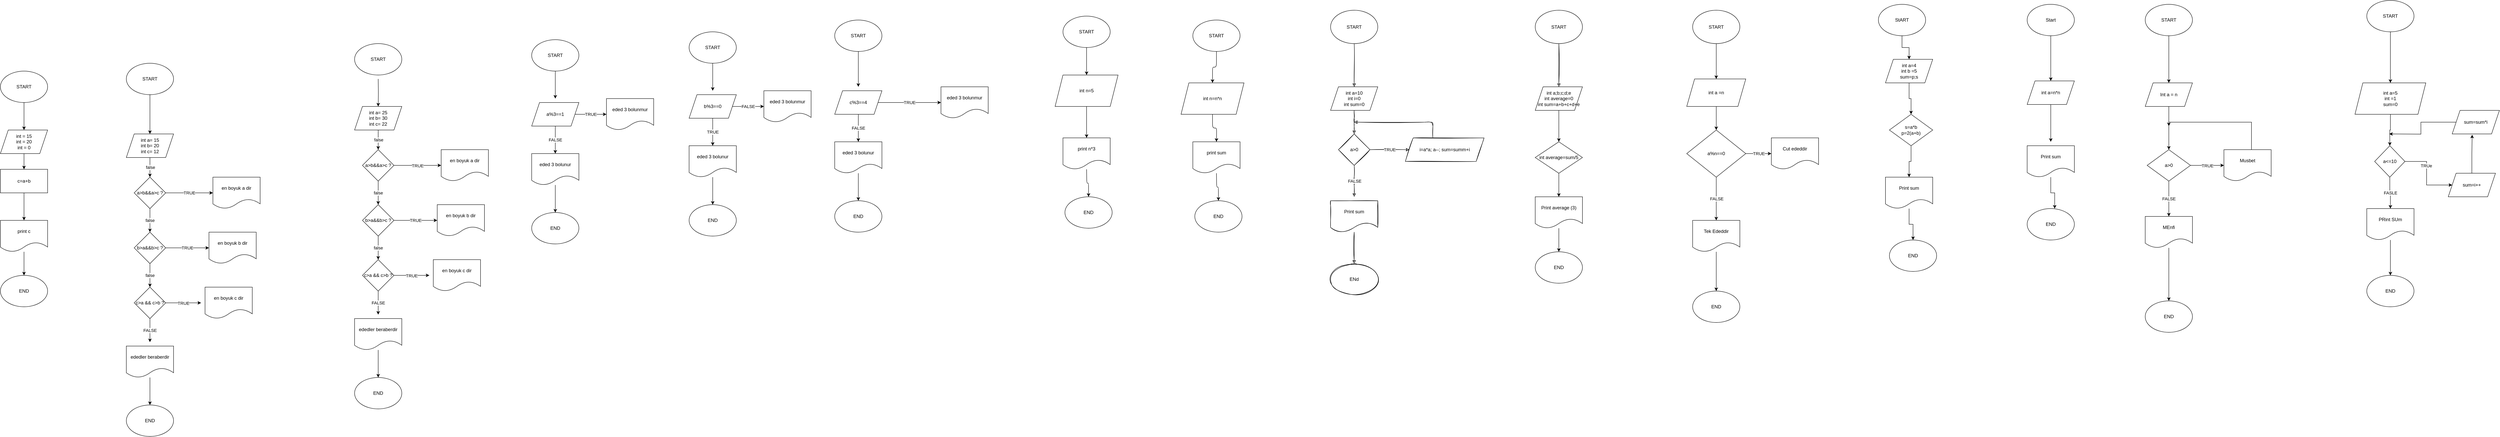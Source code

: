 <mxfile version="14.2.9" type="device"><diagram id="wxdaO1c8XSJTYP0fdU7m" name="Page-1"><mxGraphModel dx="1038" dy="1749" grid="1" gridSize="10" guides="1" tooltips="1" connect="1" arrows="1" fold="1" page="1" pageScale="1" pageWidth="827" pageHeight="1169" math="0" shadow="0"><root><mxCell id="0"/><mxCell id="1" parent="0"/><mxCell id="_YwHqGSf6S68WhF-rzZf-3" style="edgeStyle=orthogonalEdgeStyle;orthogonalLoop=1;jettySize=auto;html=1;exitX=0.5;exitY=1;exitDx=0;exitDy=0;" parent="1" source="_YwHqGSf6S68WhF-rzZf-1" target="_YwHqGSf6S68WhF-rzZf-2" edge="1"><mxGeometry relative="1" as="geometry"/></mxCell><mxCell id="_YwHqGSf6S68WhF-rzZf-1" value="START" style="ellipse;whiteSpace=wrap;html=1;" parent="1" vertex="1"><mxGeometry x="70" width="120" height="80" as="geometry"/></mxCell><mxCell id="_YwHqGSf6S68WhF-rzZf-5" style="edgeStyle=orthogonalEdgeStyle;orthogonalLoop=1;jettySize=auto;html=1;exitX=0.5;exitY=1;exitDx=0;exitDy=0;entryX=0.5;entryY=0;entryDx=0;entryDy=0;" parent="1" source="_YwHqGSf6S68WhF-rzZf-2" target="_YwHqGSf6S68WhF-rzZf-4" edge="1"><mxGeometry relative="1" as="geometry"/></mxCell><mxCell id="_YwHqGSf6S68WhF-rzZf-2" value="int = 15&lt;br&gt;int = 20&lt;br&gt;int = 0&lt;br&gt;" style="shape=parallelogram;perimeter=parallelogramPerimeter;whiteSpace=wrap;html=1;fixedSize=1;" parent="1" vertex="1"><mxGeometry x="70" y="150" width="120" height="60" as="geometry"/></mxCell><mxCell id="_YwHqGSf6S68WhF-rzZf-7" style="edgeStyle=orthogonalEdgeStyle;orthogonalLoop=1;jettySize=auto;html=1;exitX=0.5;exitY=1;exitDx=0;exitDy=0;" parent="1" source="_YwHqGSf6S68WhF-rzZf-4" target="_YwHqGSf6S68WhF-rzZf-6" edge="1"><mxGeometry relative="1" as="geometry"/></mxCell><mxCell id="_YwHqGSf6S68WhF-rzZf-4" value="c=a+b" style="whiteSpace=wrap;html=1;" parent="1" vertex="1"><mxGeometry x="70" y="250" width="120" height="60" as="geometry"/></mxCell><mxCell id="_YwHqGSf6S68WhF-rzZf-11" style="edgeStyle=orthogonalEdgeStyle;orthogonalLoop=1;jettySize=auto;html=1;entryX=0.5;entryY=0;entryDx=0;entryDy=0;" parent="1" source="_YwHqGSf6S68WhF-rzZf-6" target="_YwHqGSf6S68WhF-rzZf-8" edge="1"><mxGeometry relative="1" as="geometry"/></mxCell><mxCell id="_YwHqGSf6S68WhF-rzZf-6" value="print c" style="shape=document;whiteSpace=wrap;html=1;boundedLbl=1;" parent="1" vertex="1"><mxGeometry x="70" y="380" width="120" height="80" as="geometry"/></mxCell><mxCell id="_YwHqGSf6S68WhF-rzZf-8" value="END" style="ellipse;whiteSpace=wrap;html=1;" parent="1" vertex="1"><mxGeometry x="70" y="520" width="120" height="80" as="geometry"/></mxCell><mxCell id="_YwHqGSf6S68WhF-rzZf-14" style="edgeStyle=orthogonalEdgeStyle;orthogonalLoop=1;jettySize=auto;html=1;entryX=0.5;entryY=0;entryDx=0;entryDy=0;" parent="1" source="_YwHqGSf6S68WhF-rzZf-12" target="_YwHqGSf6S68WhF-rzZf-13" edge="1"><mxGeometry relative="1" as="geometry"/></mxCell><mxCell id="_YwHqGSf6S68WhF-rzZf-12" value="START" style="ellipse;whiteSpace=wrap;html=1;" parent="1" vertex="1"><mxGeometry x="390" y="-20" width="120" height="80" as="geometry"/></mxCell><mxCell id="_YwHqGSf6S68WhF-rzZf-16" value="false" style="edgeStyle=orthogonalEdgeStyle;orthogonalLoop=1;jettySize=auto;html=1;entryX=0.5;entryY=0;entryDx=0;entryDy=0;" parent="1" source="_YwHqGSf6S68WhF-rzZf-13" edge="1"><mxGeometry relative="1" as="geometry"><mxPoint x="450" y="270" as="targetPoint"/></mxGeometry></mxCell><mxCell id="_YwHqGSf6S68WhF-rzZf-13" value="&lt;p style=&quot;line-height: 120%&quot;&gt;int a= 15&lt;br&gt;int b= 20&lt;br&gt;int c= 12&lt;br&gt;&lt;/p&gt;" style="shape=parallelogram;perimeter=parallelogramPerimeter;whiteSpace=wrap;html=1;fixedSize=1;" parent="1" vertex="1"><mxGeometry x="390" y="160" width="120" height="60" as="geometry"/></mxCell><mxCell id="_YwHqGSf6S68WhF-rzZf-20" value="TRUE" style="edgeStyle=orthogonalEdgeStyle;orthogonalLoop=1;jettySize=auto;html=1;exitX=1;exitY=0.5;exitDx=0;exitDy=0;" parent="1" source="_YwHqGSf6S68WhF-rzZf-17" target="_YwHqGSf6S68WhF-rzZf-18" edge="1"><mxGeometry relative="1" as="geometry"/></mxCell><mxCell id="_YwHqGSf6S68WhF-rzZf-22" value="false" style="edgeStyle=orthogonalEdgeStyle;orthogonalLoop=1;jettySize=auto;html=1;exitX=0.5;exitY=1;exitDx=0;exitDy=0;entryX=0.5;entryY=0;entryDx=0;entryDy=0;" parent="1" source="_YwHqGSf6S68WhF-rzZf-17" target="_YwHqGSf6S68WhF-rzZf-21" edge="1"><mxGeometry relative="1" as="geometry"/></mxCell><mxCell id="_YwHqGSf6S68WhF-rzZf-17" value="a&amp;gt;b&amp;amp;&amp;amp;a&amp;gt;c ?" style="rhombus;whiteSpace=wrap;html=1;" parent="1" vertex="1"><mxGeometry x="410" y="270" width="80" height="80" as="geometry"/></mxCell><mxCell id="_YwHqGSf6S68WhF-rzZf-18" value="en boyuk a dir" style="shape=document;whiteSpace=wrap;html=1;boundedLbl=1;" parent="1" vertex="1"><mxGeometry x="610" y="270" width="120" height="80" as="geometry"/></mxCell><mxCell id="_YwHqGSf6S68WhF-rzZf-24" value="TRUE" style="edgeStyle=orthogonalEdgeStyle;orthogonalLoop=1;jettySize=auto;html=1;exitX=1;exitY=0.5;exitDx=0;exitDy=0;" parent="1" source="_YwHqGSf6S68WhF-rzZf-21" target="_YwHqGSf6S68WhF-rzZf-23" edge="1"><mxGeometry relative="1" as="geometry"/></mxCell><mxCell id="_YwHqGSf6S68WhF-rzZf-26" value="false" style="edgeStyle=orthogonalEdgeStyle;orthogonalLoop=1;jettySize=auto;html=1;" parent="1" source="_YwHqGSf6S68WhF-rzZf-21" target="_YwHqGSf6S68WhF-rzZf-25" edge="1"><mxGeometry relative="1" as="geometry"/></mxCell><mxCell id="_YwHqGSf6S68WhF-rzZf-21" value="b&amp;gt;a&amp;amp;&amp;amp;b&amp;gt;c ?" style="rhombus;whiteSpace=wrap;html=1;" parent="1" vertex="1"><mxGeometry x="410" y="410" width="80" height="80" as="geometry"/></mxCell><mxCell id="_YwHqGSf6S68WhF-rzZf-23" value="en boyuk b dir" style="shape=document;whiteSpace=wrap;html=1;boundedLbl=1;" parent="1" vertex="1"><mxGeometry x="600" y="410" width="120" height="80" as="geometry"/></mxCell><mxCell id="_YwHqGSf6S68WhF-rzZf-29" value="TRUE" style="edgeStyle=orthogonalEdgeStyle;orthogonalLoop=1;jettySize=auto;html=1;" parent="1" source="_YwHqGSf6S68WhF-rzZf-25" edge="1"><mxGeometry relative="1" as="geometry"><mxPoint x="580" y="590" as="targetPoint"/></mxGeometry></mxCell><mxCell id="_YwHqGSf6S68WhF-rzZf-30" value="FALSE" style="edgeStyle=orthogonalEdgeStyle;orthogonalLoop=1;jettySize=auto;html=1;entryX=0.5;entryY=-0.125;entryDx=0;entryDy=0;entryPerimeter=0;" parent="1" source="_YwHqGSf6S68WhF-rzZf-25" target="_YwHqGSf6S68WhF-rzZf-27" edge="1"><mxGeometry relative="1" as="geometry"/></mxCell><mxCell id="_YwHqGSf6S68WhF-rzZf-25" value="c&amp;gt;a &amp;amp;&amp;amp; c&amp;gt;b ?" style="rhombus;whiteSpace=wrap;html=1;" parent="1" vertex="1"><mxGeometry x="410" y="550" width="80" height="80" as="geometry"/></mxCell><mxCell id="_YwHqGSf6S68WhF-rzZf-32" style="edgeStyle=orthogonalEdgeStyle;orthogonalLoop=1;jettySize=auto;html=1;" parent="1" source="_YwHqGSf6S68WhF-rzZf-27" target="_YwHqGSf6S68WhF-rzZf-31" edge="1"><mxGeometry relative="1" as="geometry"/></mxCell><mxCell id="_YwHqGSf6S68WhF-rzZf-27" value="ededler beraberdir" style="shape=document;whiteSpace=wrap;html=1;boundedLbl=1;" parent="1" vertex="1"><mxGeometry x="390" y="700" width="120" height="80" as="geometry"/></mxCell><mxCell id="_YwHqGSf6S68WhF-rzZf-28" value="en boyuk c dir" style="shape=document;whiteSpace=wrap;html=1;boundedLbl=1;" parent="1" vertex="1"><mxGeometry x="590" y="550" width="120" height="80" as="geometry"/></mxCell><mxCell id="_YwHqGSf6S68WhF-rzZf-31" value="END" style="ellipse;whiteSpace=wrap;html=1;" parent="1" vertex="1"><mxGeometry x="390" y="850" width="120" height="80" as="geometry"/></mxCell><mxCell id="_YwHqGSf6S68WhF-rzZf-38" style="edgeStyle=orthogonalEdgeStyle;orthogonalLoop=1;jettySize=auto;html=1;entryX=0.5;entryY=0;entryDx=0;entryDy=0;" parent="1" target="_YwHqGSf6S68WhF-rzZf-40" edge="1"><mxGeometry relative="1" as="geometry"><mxPoint x="1030" y="20" as="sourcePoint"/></mxGeometry></mxCell><mxCell id="_YwHqGSf6S68WhF-rzZf-39" value="false" style="edgeStyle=orthogonalEdgeStyle;orthogonalLoop=1;jettySize=auto;html=1;entryX=0.5;entryY=0;entryDx=0;entryDy=0;" parent="1" source="_YwHqGSf6S68WhF-rzZf-40" edge="1"><mxGeometry relative="1" as="geometry"><mxPoint x="1030" y="200" as="targetPoint"/></mxGeometry></mxCell><mxCell id="_YwHqGSf6S68WhF-rzZf-40" value="&lt;p style=&quot;line-height: 120%&quot;&gt;int a= 25&lt;br&gt;int b= 30&lt;br&gt;int c= 22&lt;br&gt;&lt;/p&gt;" style="shape=parallelogram;perimeter=parallelogramPerimeter;whiteSpace=wrap;html=1;fixedSize=1;" parent="1" vertex="1"><mxGeometry x="970" y="90" width="120" height="60" as="geometry"/></mxCell><mxCell id="_YwHqGSf6S68WhF-rzZf-41" value="TRUE" style="edgeStyle=orthogonalEdgeStyle;orthogonalLoop=1;jettySize=auto;html=1;exitX=1;exitY=0.5;exitDx=0;exitDy=0;" parent="1" source="_YwHqGSf6S68WhF-rzZf-43" edge="1"><mxGeometry relative="1" as="geometry"><mxPoint x="1190" y="240" as="targetPoint"/></mxGeometry></mxCell><mxCell id="_YwHqGSf6S68WhF-rzZf-42" value="false" style="edgeStyle=orthogonalEdgeStyle;orthogonalLoop=1;jettySize=auto;html=1;exitX=0.5;exitY=1;exitDx=0;exitDy=0;entryX=0.5;entryY=0;entryDx=0;entryDy=0;" parent="1" source="_YwHqGSf6S68WhF-rzZf-43" target="_YwHqGSf6S68WhF-rzZf-46" edge="1"><mxGeometry relative="1" as="geometry"/></mxCell><mxCell id="_YwHqGSf6S68WhF-rzZf-43" value="a&amp;gt;b&amp;amp;&amp;amp;a&amp;gt;c ?" style="rhombus;whiteSpace=wrap;html=1;" parent="1" vertex="1"><mxGeometry x="990" y="200" width="80" height="80" as="geometry"/></mxCell><mxCell id="_YwHqGSf6S68WhF-rzZf-44" value="TRUE" style="edgeStyle=orthogonalEdgeStyle;orthogonalLoop=1;jettySize=auto;html=1;exitX=1;exitY=0.5;exitDx=0;exitDy=0;" parent="1" source="_YwHqGSf6S68WhF-rzZf-46" target="_YwHqGSf6S68WhF-rzZf-47" edge="1"><mxGeometry relative="1" as="geometry"/></mxCell><mxCell id="_YwHqGSf6S68WhF-rzZf-45" value="false" style="edgeStyle=orthogonalEdgeStyle;orthogonalLoop=1;jettySize=auto;html=1;" parent="1" source="_YwHqGSf6S68WhF-rzZf-46" target="_YwHqGSf6S68WhF-rzZf-50" edge="1"><mxGeometry relative="1" as="geometry"/></mxCell><mxCell id="_YwHqGSf6S68WhF-rzZf-46" value="b&amp;gt;a&amp;amp;&amp;amp;b&amp;gt;c ?" style="rhombus;whiteSpace=wrap;html=1;" parent="1" vertex="1"><mxGeometry x="990" y="340" width="80" height="80" as="geometry"/></mxCell><mxCell id="_YwHqGSf6S68WhF-rzZf-47" value="en boyuk b dir" style="shape=document;whiteSpace=wrap;html=1;boundedLbl=1;" parent="1" vertex="1"><mxGeometry x="1180" y="340" width="120" height="80" as="geometry"/></mxCell><mxCell id="_YwHqGSf6S68WhF-rzZf-48" value="TRUE" style="edgeStyle=orthogonalEdgeStyle;orthogonalLoop=1;jettySize=auto;html=1;" parent="1" source="_YwHqGSf6S68WhF-rzZf-50" edge="1"><mxGeometry relative="1" as="geometry"><mxPoint x="1160" y="520" as="targetPoint"/></mxGeometry></mxCell><mxCell id="_YwHqGSf6S68WhF-rzZf-49" value="FALSE" style="edgeStyle=orthogonalEdgeStyle;orthogonalLoop=1;jettySize=auto;html=1;entryX=0.5;entryY=-0.125;entryDx=0;entryDy=0;entryPerimeter=0;" parent="1" source="_YwHqGSf6S68WhF-rzZf-50" target="_YwHqGSf6S68WhF-rzZf-52" edge="1"><mxGeometry relative="1" as="geometry"/></mxCell><mxCell id="_YwHqGSf6S68WhF-rzZf-50" value="c&amp;gt;a &amp;amp;&amp;amp; c&amp;gt;b ?" style="rhombus;whiteSpace=wrap;html=1;" parent="1" vertex="1"><mxGeometry x="990" y="480" width="80" height="80" as="geometry"/></mxCell><mxCell id="_YwHqGSf6S68WhF-rzZf-51" style="edgeStyle=orthogonalEdgeStyle;orthogonalLoop=1;jettySize=auto;html=1;" parent="1" source="_YwHqGSf6S68WhF-rzZf-52" target="_YwHqGSf6S68WhF-rzZf-54" edge="1"><mxGeometry relative="1" as="geometry"/></mxCell><mxCell id="_YwHqGSf6S68WhF-rzZf-52" value="ededler beraberdir" style="shape=document;whiteSpace=wrap;html=1;boundedLbl=1;" parent="1" vertex="1"><mxGeometry x="970" y="630" width="120" height="80" as="geometry"/></mxCell><mxCell id="_YwHqGSf6S68WhF-rzZf-53" value="en boyuk c dir" style="shape=document;whiteSpace=wrap;html=1;boundedLbl=1;" parent="1" vertex="1"><mxGeometry x="1170" y="480" width="120" height="80" as="geometry"/></mxCell><mxCell id="_YwHqGSf6S68WhF-rzZf-54" value="END" style="ellipse;whiteSpace=wrap;html=1;" parent="1" vertex="1"><mxGeometry x="970" y="780" width="120" height="80" as="geometry"/></mxCell><mxCell id="_YwHqGSf6S68WhF-rzZf-55" value="START" style="ellipse;whiteSpace=wrap;html=1;" parent="1" vertex="1"><mxGeometry x="970" y="-70" width="120" height="80" as="geometry"/></mxCell><mxCell id="_YwHqGSf6S68WhF-rzZf-66" style="edgeStyle=orthogonalEdgeStyle;orthogonalLoop=1;jettySize=auto;html=1;entryX=0.5;entryY=0;entryDx=0;entryDy=0;" parent="1" source="_YwHqGSf6S68WhF-rzZf-56" target="_YwHqGSf6S68WhF-rzZf-65" edge="1"><mxGeometry relative="1" as="geometry"/></mxCell><mxCell id="_YwHqGSf6S68WhF-rzZf-56" value="eded 3 bolunur" style="shape=document;whiteSpace=wrap;html=1;boundedLbl=1;" parent="1" vertex="1"><mxGeometry x="1420" y="210" width="120" height="80" as="geometry"/></mxCell><mxCell id="_YwHqGSf6S68WhF-rzZf-60" style="edgeStyle=orthogonalEdgeStyle;orthogonalLoop=1;jettySize=auto;html=1;" parent="1" source="_YwHqGSf6S68WhF-rzZf-57" edge="1"><mxGeometry relative="1" as="geometry"><mxPoint x="1480" y="70" as="targetPoint"/></mxGeometry></mxCell><mxCell id="_YwHqGSf6S68WhF-rzZf-57" value="START" style="ellipse;whiteSpace=wrap;html=1;" parent="1" vertex="1"><mxGeometry x="1420" y="-80" width="120" height="80" as="geometry"/></mxCell><mxCell id="_YwHqGSf6S68WhF-rzZf-61" value="FALSE" style="edgeStyle=orthogonalEdgeStyle;orthogonalLoop=1;jettySize=auto;html=1;" parent="1" source="_YwHqGSf6S68WhF-rzZf-59" target="_YwHqGSf6S68WhF-rzZf-56" edge="1"><mxGeometry relative="1" as="geometry"/></mxCell><mxCell id="_YwHqGSf6S68WhF-rzZf-64" value="TRUE" style="edgeStyle=orthogonalEdgeStyle;orthogonalLoop=1;jettySize=auto;html=1;exitX=1;exitY=0.5;exitDx=0;exitDy=0;entryX=0;entryY=0.5;entryDx=0;entryDy=0;" parent="1" source="_YwHqGSf6S68WhF-rzZf-59" target="_YwHqGSf6S68WhF-rzZf-63" edge="1"><mxGeometry relative="1" as="geometry"/></mxCell><mxCell id="_YwHqGSf6S68WhF-rzZf-59" value="&lt;p style=&quot;line-height: 120%&quot;&gt;a%3==1&lt;/p&gt;" style="shape=parallelogram;perimeter=parallelogramPerimeter;whiteSpace=wrap;html=1;fixedSize=1;" parent="1" vertex="1"><mxGeometry x="1420" y="80" width="120" height="60" as="geometry"/></mxCell><mxCell id="_YwHqGSf6S68WhF-rzZf-63" value="eded 3 bolunmur" style="shape=document;whiteSpace=wrap;html=1;boundedLbl=1;" parent="1" vertex="1"><mxGeometry x="1610" y="70" width="120" height="80" as="geometry"/></mxCell><mxCell id="_YwHqGSf6S68WhF-rzZf-65" value="END" style="ellipse;whiteSpace=wrap;html=1;" parent="1" vertex="1"><mxGeometry x="1420" y="360" width="120" height="80" as="geometry"/></mxCell><mxCell id="_YwHqGSf6S68WhF-rzZf-67" value="&lt;br&gt;" style="edgeStyle=orthogonalEdgeStyle;orthogonalLoop=1;jettySize=auto;html=1;entryX=0.5;entryY=0;entryDx=0;entryDy=0;" parent="1" source="_YwHqGSf6S68WhF-rzZf-68" target="_YwHqGSf6S68WhF-rzZf-75" edge="1"><mxGeometry relative="1" as="geometry"/></mxCell><mxCell id="_YwHqGSf6S68WhF-rzZf-68" value="eded 3 bolunur" style="shape=document;whiteSpace=wrap;html=1;boundedLbl=1;" parent="1" vertex="1"><mxGeometry x="1820" y="190" width="120" height="80" as="geometry"/></mxCell><mxCell id="_YwHqGSf6S68WhF-rzZf-69" style="edgeStyle=orthogonalEdgeStyle;orthogonalLoop=1;jettySize=auto;html=1;" parent="1" source="_YwHqGSf6S68WhF-rzZf-70" edge="1"><mxGeometry relative="1" as="geometry"><mxPoint x="1880" y="50" as="targetPoint"/></mxGeometry></mxCell><mxCell id="_YwHqGSf6S68WhF-rzZf-70" value="START" style="ellipse;whiteSpace=wrap;html=1;" parent="1" vertex="1"><mxGeometry x="1820" y="-100" width="120" height="80" as="geometry"/></mxCell><mxCell id="_YwHqGSf6S68WhF-rzZf-71" value="TRUE" style="edgeStyle=orthogonalEdgeStyle;orthogonalLoop=1;jettySize=auto;html=1;" parent="1" source="_YwHqGSf6S68WhF-rzZf-73" target="_YwHqGSf6S68WhF-rzZf-68" edge="1"><mxGeometry relative="1" as="geometry"/></mxCell><mxCell id="_YwHqGSf6S68WhF-rzZf-72" value="FALSE" style="edgeStyle=orthogonalEdgeStyle;orthogonalLoop=1;jettySize=auto;html=1;exitX=1;exitY=0.5;exitDx=0;exitDy=0;entryX=0;entryY=0.5;entryDx=0;entryDy=0;" parent="1" source="_YwHqGSf6S68WhF-rzZf-73" target="_YwHqGSf6S68WhF-rzZf-74" edge="1"><mxGeometry relative="1" as="geometry"/></mxCell><mxCell id="_YwHqGSf6S68WhF-rzZf-73" value="&lt;p style=&quot;line-height: 120%&quot;&gt;b%3==0&lt;/p&gt;" style="shape=parallelogram;perimeter=parallelogramPerimeter;whiteSpace=wrap;html=1;fixedSize=1;" parent="1" vertex="1"><mxGeometry x="1820" y="60" width="120" height="60" as="geometry"/></mxCell><mxCell id="_YwHqGSf6S68WhF-rzZf-74" value="eded 3 bolunmur" style="shape=document;whiteSpace=wrap;html=1;boundedLbl=1;" parent="1" vertex="1"><mxGeometry x="2010" y="50" width="120" height="80" as="geometry"/></mxCell><mxCell id="_YwHqGSf6S68WhF-rzZf-75" value="END" style="ellipse;whiteSpace=wrap;html=1;" parent="1" vertex="1"><mxGeometry x="1820" y="340" width="120" height="80" as="geometry"/></mxCell><mxCell id="_YwHqGSf6S68WhF-rzZf-76" value="&lt;br&gt;" style="edgeStyle=orthogonalEdgeStyle;orthogonalLoop=1;jettySize=auto;html=1;entryX=0.5;entryY=0;entryDx=0;entryDy=0;" parent="1" source="_YwHqGSf6S68WhF-rzZf-77" target="_YwHqGSf6S68WhF-rzZf-84" edge="1"><mxGeometry relative="1" as="geometry"/></mxCell><mxCell id="_YwHqGSf6S68WhF-rzZf-77" value="eded 3 bolunur" style="shape=document;whiteSpace=wrap;html=1;boundedLbl=1;" parent="1" vertex="1"><mxGeometry x="2190" y="180" width="120" height="80" as="geometry"/></mxCell><mxCell id="_YwHqGSf6S68WhF-rzZf-78" style="edgeStyle=orthogonalEdgeStyle;orthogonalLoop=1;jettySize=auto;html=1;" parent="1" source="_YwHqGSf6S68WhF-rzZf-79" edge="1"><mxGeometry relative="1" as="geometry"><mxPoint x="2250" y="40" as="targetPoint"/></mxGeometry></mxCell><mxCell id="_YwHqGSf6S68WhF-rzZf-79" value="START" style="ellipse;whiteSpace=wrap;html=1;" parent="1" vertex="1"><mxGeometry x="2190" y="-130" width="120" height="80" as="geometry"/></mxCell><mxCell id="_YwHqGSf6S68WhF-rzZf-80" value="FALSE" style="edgeStyle=orthogonalEdgeStyle;orthogonalLoop=1;jettySize=auto;html=1;" parent="1" source="_YwHqGSf6S68WhF-rzZf-82" target="_YwHqGSf6S68WhF-rzZf-77" edge="1"><mxGeometry relative="1" as="geometry"/></mxCell><mxCell id="_YwHqGSf6S68WhF-rzZf-81" value="TRUE" style="edgeStyle=orthogonalEdgeStyle;orthogonalLoop=1;jettySize=auto;html=1;exitX=1;exitY=0.5;exitDx=0;exitDy=0;entryX=0;entryY=0.5;entryDx=0;entryDy=0;" parent="1" source="_YwHqGSf6S68WhF-rzZf-82" target="_YwHqGSf6S68WhF-rzZf-83" edge="1"><mxGeometry relative="1" as="geometry"/></mxCell><mxCell id="_YwHqGSf6S68WhF-rzZf-82" value="&lt;p style=&quot;line-height: 120%&quot;&gt;c%3==4&lt;/p&gt;" style="shape=parallelogram;perimeter=parallelogramPerimeter;whiteSpace=wrap;html=1;fixedSize=1;" parent="1" vertex="1"><mxGeometry x="2190" y="50" width="120" height="60" as="geometry"/></mxCell><mxCell id="_YwHqGSf6S68WhF-rzZf-83" value="eded 3 bolunmur" style="shape=document;whiteSpace=wrap;html=1;boundedLbl=1;" parent="1" vertex="1"><mxGeometry x="2460" y="40" width="120" height="80" as="geometry"/></mxCell><mxCell id="_YwHqGSf6S68WhF-rzZf-84" value="END" style="ellipse;whiteSpace=wrap;html=1;" parent="1" vertex="1"><mxGeometry x="2190" y="330" width="120" height="80" as="geometry"/></mxCell><mxCell id="_YwHqGSf6S68WhF-rzZf-85" value="en boyuk a dir" style="shape=document;whiteSpace=wrap;html=1;boundedLbl=1;" parent="1" vertex="1"><mxGeometry x="1190" y="200" width="120" height="80" as="geometry"/></mxCell><mxCell id="e8tJcrL_9AtxzWGZJLKN-25" style="edgeStyle=orthogonalEdgeStyle;orthogonalLoop=1;jettySize=auto;html=1;entryX=0.5;entryY=0;entryDx=0;entryDy=0;" parent="1" source="e8tJcrL_9AtxzWGZJLKN-22" target="e8tJcrL_9AtxzWGZJLKN-24" edge="1"><mxGeometry relative="1" as="geometry"/></mxCell><mxCell id="e8tJcrL_9AtxzWGZJLKN-22" value="START" style="ellipse;whiteSpace=wrap;html=1;" parent="1" vertex="1"><mxGeometry x="2770" y="-140" width="120" height="80" as="geometry"/></mxCell><mxCell id="e8tJcrL_9AtxzWGZJLKN-28" style="edgeStyle=orthogonalEdgeStyle;orthogonalLoop=1;jettySize=auto;html=1;" parent="1" source="e8tJcrL_9AtxzWGZJLKN-24" edge="1"><mxGeometry relative="1" as="geometry"><mxPoint x="2830" y="170" as="targetPoint"/></mxGeometry></mxCell><mxCell id="e8tJcrL_9AtxzWGZJLKN-24" value="int n=5" style="shape=parallelogram;perimeter=parallelogramPerimeter;whiteSpace=wrap;html=1;fixedSize=1;" parent="1" vertex="1"><mxGeometry x="2750" y="10" width="160" height="80" as="geometry"/></mxCell><mxCell id="e8tJcrL_9AtxzWGZJLKN-30" style="edgeStyle=orthogonalEdgeStyle;orthogonalLoop=1;jettySize=auto;html=1;" parent="1" target="e8tJcrL_9AtxzWGZJLKN-29" edge="1"><mxGeometry relative="1" as="geometry"><mxPoint x="2830" y="250" as="sourcePoint"/></mxGeometry></mxCell><mxCell id="e8tJcrL_9AtxzWGZJLKN-29" value="END" style="ellipse;whiteSpace=wrap;html=1;" parent="1" vertex="1"><mxGeometry x="2775" y="320" width="120" height="80" as="geometry"/></mxCell><mxCell id="e8tJcrL_9AtxzWGZJLKN-31" value="print n*3" style="shape=document;whiteSpace=wrap;html=1;boundedLbl=1;" parent="1" vertex="1"><mxGeometry x="2770" y="170" width="120" height="80" as="geometry"/></mxCell><mxCell id="e8tJcrL_9AtxzWGZJLKN-46" style="edgeStyle=orthogonalEdgeStyle;orthogonalLoop=1;jettySize=auto;html=1;entryX=0.5;entryY=0;entryDx=0;entryDy=0;" parent="1" source="e8tJcrL_9AtxzWGZJLKN-47" target="e8tJcrL_9AtxzWGZJLKN-49" edge="1"><mxGeometry relative="1" as="geometry"/></mxCell><mxCell id="e8tJcrL_9AtxzWGZJLKN-47" value="START" style="ellipse;whiteSpace=wrap;html=1;" parent="1" vertex="1"><mxGeometry x="3100" y="-130" width="120" height="80" as="geometry"/></mxCell><mxCell id="e8tJcrL_9AtxzWGZJLKN-48" style="edgeStyle=orthogonalEdgeStyle;orthogonalLoop=1;jettySize=auto;html=1;" parent="1" source="e8tJcrL_9AtxzWGZJLKN-49" edge="1"><mxGeometry relative="1" as="geometry"><mxPoint x="3160" y="180" as="targetPoint"/></mxGeometry></mxCell><mxCell id="e8tJcrL_9AtxzWGZJLKN-49" value="int n=n*n" style="shape=parallelogram;perimeter=parallelogramPerimeter;whiteSpace=wrap;html=1;fixedSize=1;strokeWidth=1;" parent="1" vertex="1"><mxGeometry x="3070" y="30" width="160" height="80" as="geometry"/></mxCell><mxCell id="e8tJcrL_9AtxzWGZJLKN-50" style="edgeStyle=orthogonalEdgeStyle;orthogonalLoop=1;jettySize=auto;html=1;" parent="1" target="e8tJcrL_9AtxzWGZJLKN-51" edge="1"><mxGeometry relative="1" as="geometry"><mxPoint x="3160" y="260" as="sourcePoint"/></mxGeometry></mxCell><mxCell id="e8tJcrL_9AtxzWGZJLKN-51" value="END" style="ellipse;whiteSpace=wrap;html=1;" parent="1" vertex="1"><mxGeometry x="3105" y="330" width="120" height="80" as="geometry"/></mxCell><mxCell id="e8tJcrL_9AtxzWGZJLKN-52" value="print sum" style="shape=document;whiteSpace=wrap;html=1;boundedLbl=1;" parent="1" vertex="1"><mxGeometry x="3100" y="180" width="120" height="80" as="geometry"/></mxCell><mxCell id="e8tJcrL_9AtxzWGZJLKN-55" style="edgeStyle=orthogonalEdgeStyle;curved=0;rounded=1;sketch=1;orthogonalLoop=1;jettySize=auto;html=1;entryX=0.5;entryY=0;entryDx=0;entryDy=0;" parent="1" source="e8tJcrL_9AtxzWGZJLKN-53" target="e8tJcrL_9AtxzWGZJLKN-54" edge="1"><mxGeometry relative="1" as="geometry"/></mxCell><mxCell id="e8tJcrL_9AtxzWGZJLKN-53" value="START" style="ellipse;whiteSpace=wrap;html=1;rounded=0;" parent="1" vertex="1"><mxGeometry x="3450" y="-155" width="120" height="85" as="geometry"/></mxCell><mxCell id="e8tJcrL_9AtxzWGZJLKN-57" style="edgeStyle=orthogonalEdgeStyle;curved=0;rounded=1;sketch=1;orthogonalLoop=1;jettySize=auto;html=1;entryX=0.5;entryY=0;entryDx=0;entryDy=0;" parent="1" source="e8tJcrL_9AtxzWGZJLKN-54" edge="1"><mxGeometry relative="1" as="geometry"><mxPoint x="3510" y="160" as="targetPoint"/></mxGeometry></mxCell><mxCell id="e8tJcrL_9AtxzWGZJLKN-54" value="int a=10&lt;br&gt;int i=0&lt;br&gt;int sum=0" style="shape=parallelogram;perimeter=parallelogramPerimeter;whiteSpace=wrap;html=1;fixedSize=1;rounded=0;" parent="1" vertex="1"><mxGeometry x="3450" y="40" width="120" height="60" as="geometry"/></mxCell><mxCell id="e8tJcrL_9AtxzWGZJLKN-59" value="TRUE" style="edgeStyle=orthogonalEdgeStyle;curved=0;rounded=1;sketch=1;orthogonalLoop=1;jettySize=auto;html=1;entryX=0;entryY=0.5;entryDx=0;entryDy=0;" parent="1" source="e8tJcrL_9AtxzWGZJLKN-58" target="e8tJcrL_9AtxzWGZJLKN-60" edge="1"><mxGeometry relative="1" as="geometry"><mxPoint x="3630" y="200" as="targetPoint"/></mxGeometry></mxCell><mxCell id="e8tJcrL_9AtxzWGZJLKN-62" value="FALSE" style="edgeStyle=orthogonalEdgeStyle;curved=0;rounded=1;sketch=1;orthogonalLoop=1;jettySize=auto;html=1;" parent="1" source="e8tJcrL_9AtxzWGZJLKN-58" edge="1"><mxGeometry relative="1" as="geometry"><mxPoint x="3510" y="320" as="targetPoint"/></mxGeometry></mxCell><mxCell id="e8tJcrL_9AtxzWGZJLKN-58" value="a&amp;gt;0" style="rhombus;whiteSpace=wrap;html=1;rounded=0;sketch=1;" parent="1" vertex="1"><mxGeometry x="3470" y="160" width="80" height="80" as="geometry"/></mxCell><mxCell id="e8tJcrL_9AtxzWGZJLKN-61" style="edgeStyle=orthogonalEdgeStyle;curved=0;rounded=1;sketch=1;orthogonalLoop=1;jettySize=auto;html=1;" parent="1" source="e8tJcrL_9AtxzWGZJLKN-60" edge="1"><mxGeometry relative="1" as="geometry"><mxPoint x="3510" y="130" as="targetPoint"/><Array as="points"><mxPoint x="3710" y="130"/><mxPoint x="3700" y="130"/></Array></mxGeometry></mxCell><mxCell id="e8tJcrL_9AtxzWGZJLKN-60" value="i=a*a; a--; sum=summ+i" style="shape=parallelogram;perimeter=parallelogramPerimeter;whiteSpace=wrap;html=1;fixedSize=1;rounded=0;sketch=1;" parent="1" vertex="1"><mxGeometry x="3640" y="170" width="200" height="60" as="geometry"/></mxCell><mxCell id="e8tJcrL_9AtxzWGZJLKN-65" style="edgeStyle=orthogonalEdgeStyle;curved=0;rounded=1;sketch=1;orthogonalLoop=1;jettySize=auto;html=1;entryX=0.5;entryY=0;entryDx=0;entryDy=0;" parent="1" source="e8tJcrL_9AtxzWGZJLKN-63" target="e8tJcrL_9AtxzWGZJLKN-64" edge="1"><mxGeometry relative="1" as="geometry"/></mxCell><mxCell id="e8tJcrL_9AtxzWGZJLKN-63" value="Print sum" style="shape=document;whiteSpace=wrap;html=1;boundedLbl=1;rounded=0;sketch=1;" parent="1" vertex="1"><mxGeometry x="3450" y="330" width="120" height="80" as="geometry"/></mxCell><mxCell id="e8tJcrL_9AtxzWGZJLKN-64" value="ENd" style="ellipse;whiteSpace=wrap;html=1;rounded=0;sketch=1;" parent="1" vertex="1"><mxGeometry x="3450" y="490" width="120" height="80" as="geometry"/></mxCell><mxCell id="e8tJcrL_9AtxzWGZJLKN-69" style="edgeStyle=orthogonalEdgeStyle;curved=0;rounded=1;sketch=1;orthogonalLoop=1;jettySize=auto;html=1;entryX=0.5;entryY=0;entryDx=0;entryDy=0;" parent="1" source="e8tJcrL_9AtxzWGZJLKN-66" target="e8tJcrL_9AtxzWGZJLKN-68" edge="1"><mxGeometry relative="1" as="geometry"/></mxCell><mxCell id="e8tJcrL_9AtxzWGZJLKN-66" value="START" style="ellipse;whiteSpace=wrap;html=1;rounded=0;" parent="1" vertex="1"><mxGeometry x="3970" y="-155" width="120" height="85" as="geometry"/></mxCell><mxCell id="4FUW4syFCqGbtUNU4bpA-7" style="edgeStyle=orthogonalEdgeStyle;rounded=0;orthogonalLoop=1;jettySize=auto;html=1;" edge="1" parent="1" source="e8tJcrL_9AtxzWGZJLKN-67"><mxGeometry relative="1" as="geometry"><mxPoint x="4430" y="20" as="targetPoint"/></mxGeometry></mxCell><mxCell id="e8tJcrL_9AtxzWGZJLKN-67" value="START" style="ellipse;whiteSpace=wrap;html=1;rounded=0;" parent="1" vertex="1"><mxGeometry x="4370" y="-155" width="120" height="85" as="geometry"/></mxCell><mxCell id="4FUW4syFCqGbtUNU4bpA-2" style="edgeStyle=orthogonalEdgeStyle;rounded=0;orthogonalLoop=1;jettySize=auto;html=1;entryX=0.5;entryY=0;entryDx=0;entryDy=0;" edge="1" parent="1" source="e8tJcrL_9AtxzWGZJLKN-68" target="4FUW4syFCqGbtUNU4bpA-1"><mxGeometry relative="1" as="geometry"/></mxCell><mxCell id="e8tJcrL_9AtxzWGZJLKN-68" value="int a;b;c;d;e&lt;br&gt;int average=0&lt;br&gt;int sum=a+b+c+d+e" style="shape=parallelogram;perimeter=parallelogramPerimeter;whiteSpace=wrap;html=1;fixedSize=1;rounded=0;" parent="1" vertex="1"><mxGeometry x="3970" y="40" width="120" height="60" as="geometry"/></mxCell><mxCell id="4FUW4syFCqGbtUNU4bpA-4" style="edgeStyle=orthogonalEdgeStyle;rounded=0;orthogonalLoop=1;jettySize=auto;html=1;entryX=0.5;entryY=0;entryDx=0;entryDy=0;" edge="1" parent="1" source="4FUW4syFCqGbtUNU4bpA-1" target="4FUW4syFCqGbtUNU4bpA-3"><mxGeometry relative="1" as="geometry"/></mxCell><mxCell id="4FUW4syFCqGbtUNU4bpA-1" value="int average=sum/5" style="rhombus;whiteSpace=wrap;html=1;" vertex="1" parent="1"><mxGeometry x="3970" y="180" width="120" height="80" as="geometry"/></mxCell><mxCell id="4FUW4syFCqGbtUNU4bpA-6" style="edgeStyle=orthogonalEdgeStyle;rounded=0;orthogonalLoop=1;jettySize=auto;html=1;entryX=0.5;entryY=0;entryDx=0;entryDy=0;" edge="1" parent="1" source="4FUW4syFCqGbtUNU4bpA-3" target="4FUW4syFCqGbtUNU4bpA-5"><mxGeometry relative="1" as="geometry"/></mxCell><mxCell id="4FUW4syFCqGbtUNU4bpA-3" value="Print average (3)" style="shape=document;whiteSpace=wrap;html=1;boundedLbl=1;" vertex="1" parent="1"><mxGeometry x="3970" y="320" width="120" height="80" as="geometry"/></mxCell><mxCell id="4FUW4syFCqGbtUNU4bpA-5" value="END" style="ellipse;whiteSpace=wrap;html=1;" vertex="1" parent="1"><mxGeometry x="3970" y="460" width="120" height="80" as="geometry"/></mxCell><mxCell id="4FUW4syFCqGbtUNU4bpA-10" style="edgeStyle=orthogonalEdgeStyle;rounded=0;orthogonalLoop=1;jettySize=auto;html=1;entryX=0.5;entryY=0;entryDx=0;entryDy=0;" edge="1" parent="1" source="4FUW4syFCqGbtUNU4bpA-8" target="4FUW4syFCqGbtUNU4bpA-9"><mxGeometry relative="1" as="geometry"/></mxCell><mxCell id="4FUW4syFCqGbtUNU4bpA-8" value="int a =n&lt;br&gt;" style="shape=parallelogram;perimeter=parallelogramPerimeter;whiteSpace=wrap;html=1;fixedSize=1;" vertex="1" parent="1"><mxGeometry x="4355" y="20" width="150" height="70" as="geometry"/></mxCell><mxCell id="4FUW4syFCqGbtUNU4bpA-15" value="TRUE" style="edgeStyle=orthogonalEdgeStyle;rounded=0;orthogonalLoop=1;jettySize=auto;html=1;" edge="1" parent="1" source="4FUW4syFCqGbtUNU4bpA-9" target="4FUW4syFCqGbtUNU4bpA-16"><mxGeometry relative="1" as="geometry"><mxPoint x="4610" y="210" as="targetPoint"/></mxGeometry></mxCell><mxCell id="4FUW4syFCqGbtUNU4bpA-18" value="FALSE" style="edgeStyle=orthogonalEdgeStyle;rounded=0;orthogonalLoop=1;jettySize=auto;html=1;" edge="1" parent="1" source="4FUW4syFCqGbtUNU4bpA-9"><mxGeometry relative="1" as="geometry"><mxPoint x="4430" y="380" as="targetPoint"/></mxGeometry></mxCell><mxCell id="4FUW4syFCqGbtUNU4bpA-9" value="a%n==0" style="rhombus;whiteSpace=wrap;html=1;" vertex="1" parent="1"><mxGeometry x="4355" y="150" width="150" height="120" as="geometry"/></mxCell><mxCell id="4FUW4syFCqGbtUNU4bpA-16" value="Cut ededdir" style="shape=document;whiteSpace=wrap;html=1;boundedLbl=1;" vertex="1" parent="1"><mxGeometry x="4570" y="170" width="120" height="80" as="geometry"/></mxCell><mxCell id="4FUW4syFCqGbtUNU4bpA-24" style="edgeStyle=orthogonalEdgeStyle;rounded=0;orthogonalLoop=1;jettySize=auto;html=1;entryX=0.5;entryY=0;entryDx=0;entryDy=0;" edge="1" parent="1" source="4FUW4syFCqGbtUNU4bpA-19" target="4FUW4syFCqGbtUNU4bpA-23"><mxGeometry relative="1" as="geometry"/></mxCell><mxCell id="4FUW4syFCqGbtUNU4bpA-19" value="Tek Ededdir" style="shape=document;whiteSpace=wrap;html=1;boundedLbl=1;" vertex="1" parent="1"><mxGeometry x="4370" y="380" width="120" height="80" as="geometry"/></mxCell><mxCell id="4FUW4syFCqGbtUNU4bpA-23" value="END" style="ellipse;whiteSpace=wrap;html=1;" vertex="1" parent="1"><mxGeometry x="4370" y="560" width="120" height="80" as="geometry"/></mxCell><mxCell id="4FUW4syFCqGbtUNU4bpA-27" style="edgeStyle=orthogonalEdgeStyle;rounded=0;orthogonalLoop=1;jettySize=auto;html=1;entryX=0.5;entryY=0;entryDx=0;entryDy=0;" edge="1" parent="1" source="4FUW4syFCqGbtUNU4bpA-25" target="4FUW4syFCqGbtUNU4bpA-26"><mxGeometry relative="1" as="geometry"/></mxCell><mxCell id="4FUW4syFCqGbtUNU4bpA-25" value="StART" style="ellipse;whiteSpace=wrap;html=1;" vertex="1" parent="1"><mxGeometry x="4842" y="-170" width="120" height="80" as="geometry"/></mxCell><mxCell id="4FUW4syFCqGbtUNU4bpA-29" style="edgeStyle=orthogonalEdgeStyle;rounded=0;orthogonalLoop=1;jettySize=auto;html=1;entryX=0.5;entryY=0;entryDx=0;entryDy=0;" edge="1" parent="1" source="4FUW4syFCqGbtUNU4bpA-26" target="4FUW4syFCqGbtUNU4bpA-28"><mxGeometry relative="1" as="geometry"/></mxCell><mxCell id="4FUW4syFCqGbtUNU4bpA-26" value="int a=4&lt;br&gt;int b =5&lt;br&gt;sum=p;s" style="shape=parallelogram;perimeter=parallelogramPerimeter;whiteSpace=wrap;html=1;fixedSize=1;" vertex="1" parent="1"><mxGeometry x="4860" y="-30" width="120" height="60" as="geometry"/></mxCell><mxCell id="4FUW4syFCqGbtUNU4bpA-31" style="edgeStyle=orthogonalEdgeStyle;rounded=0;orthogonalLoop=1;jettySize=auto;html=1;entryX=0.5;entryY=0;entryDx=0;entryDy=0;" edge="1" parent="1" source="4FUW4syFCqGbtUNU4bpA-28" target="4FUW4syFCqGbtUNU4bpA-30"><mxGeometry relative="1" as="geometry"/></mxCell><mxCell id="4FUW4syFCqGbtUNU4bpA-28" value="s=a*b&lt;br&gt;p=2(a+b)" style="rhombus;whiteSpace=wrap;html=1;" vertex="1" parent="1"><mxGeometry x="4870" y="110" width="110" height="80" as="geometry"/></mxCell><mxCell id="4FUW4syFCqGbtUNU4bpA-33" style="edgeStyle=orthogonalEdgeStyle;rounded=0;orthogonalLoop=1;jettySize=auto;html=1;entryX=0.5;entryY=0;entryDx=0;entryDy=0;" edge="1" parent="1" source="4FUW4syFCqGbtUNU4bpA-30" target="4FUW4syFCqGbtUNU4bpA-32"><mxGeometry relative="1" as="geometry"/></mxCell><mxCell id="4FUW4syFCqGbtUNU4bpA-30" value="Print sum" style="shape=document;whiteSpace=wrap;html=1;boundedLbl=1;" vertex="1" parent="1"><mxGeometry x="4860" y="270" width="120" height="80" as="geometry"/></mxCell><mxCell id="4FUW4syFCqGbtUNU4bpA-32" value="END" style="ellipse;whiteSpace=wrap;html=1;" vertex="1" parent="1"><mxGeometry x="4870" y="430" width="120" height="80" as="geometry"/></mxCell><mxCell id="4FUW4syFCqGbtUNU4bpA-36" style="edgeStyle=orthogonalEdgeStyle;rounded=0;orthogonalLoop=1;jettySize=auto;html=1;entryX=0.5;entryY=0;entryDx=0;entryDy=0;" edge="1" parent="1" source="4FUW4syFCqGbtUNU4bpA-34" target="4FUW4syFCqGbtUNU4bpA-35"><mxGeometry relative="1" as="geometry"/></mxCell><mxCell id="4FUW4syFCqGbtUNU4bpA-34" value="Start&lt;br&gt;" style="ellipse;whiteSpace=wrap;html=1;" vertex="1" parent="1"><mxGeometry x="5220" y="-170" width="120" height="80" as="geometry"/></mxCell><mxCell id="4FUW4syFCqGbtUNU4bpA-38" style="edgeStyle=orthogonalEdgeStyle;rounded=0;orthogonalLoop=1;jettySize=auto;html=1;entryX=0.5;entryY=-0.125;entryDx=0;entryDy=0;entryPerimeter=0;" edge="1" parent="1" source="4FUW4syFCqGbtUNU4bpA-35" target="4FUW4syFCqGbtUNU4bpA-37"><mxGeometry relative="1" as="geometry"/></mxCell><mxCell id="4FUW4syFCqGbtUNU4bpA-35" value="int a=n*n" style="shape=parallelogram;perimeter=parallelogramPerimeter;whiteSpace=wrap;html=1;fixedSize=1;" vertex="1" parent="1"><mxGeometry x="5220" y="25" width="120" height="60" as="geometry"/></mxCell><mxCell id="4FUW4syFCqGbtUNU4bpA-40" style="edgeStyle=orthogonalEdgeStyle;rounded=0;orthogonalLoop=1;jettySize=auto;html=1;entryX=0.583;entryY=0;entryDx=0;entryDy=0;entryPerimeter=0;" edge="1" parent="1" source="4FUW4syFCqGbtUNU4bpA-37" target="4FUW4syFCqGbtUNU4bpA-39"><mxGeometry relative="1" as="geometry"/></mxCell><mxCell id="4FUW4syFCqGbtUNU4bpA-37" value="Print sum" style="shape=document;whiteSpace=wrap;html=1;boundedLbl=1;" vertex="1" parent="1"><mxGeometry x="5220" y="190" width="120" height="80" as="geometry"/></mxCell><mxCell id="4FUW4syFCqGbtUNU4bpA-39" value="END" style="ellipse;whiteSpace=wrap;html=1;" vertex="1" parent="1"><mxGeometry x="5220" y="350" width="120" height="80" as="geometry"/></mxCell><mxCell id="4FUW4syFCqGbtUNU4bpA-43" style="edgeStyle=orthogonalEdgeStyle;rounded=0;orthogonalLoop=1;jettySize=auto;html=1;" edge="1" parent="1" source="4FUW4syFCqGbtUNU4bpA-41" target="4FUW4syFCqGbtUNU4bpA-42"><mxGeometry relative="1" as="geometry"/></mxCell><mxCell id="4FUW4syFCqGbtUNU4bpA-41" value="START" style="ellipse;whiteSpace=wrap;html=1;" vertex="1" parent="1"><mxGeometry x="5520" y="-170" width="120" height="80" as="geometry"/></mxCell><mxCell id="4FUW4syFCqGbtUNU4bpA-45" style="edgeStyle=orthogonalEdgeStyle;rounded=0;orthogonalLoop=1;jettySize=auto;html=1;entryX=0.5;entryY=0;entryDx=0;entryDy=0;" edge="1" parent="1" source="4FUW4syFCqGbtUNU4bpA-42" target="4FUW4syFCqGbtUNU4bpA-44"><mxGeometry relative="1" as="geometry"/></mxCell><mxCell id="4FUW4syFCqGbtUNU4bpA-42" value="Int a = n&lt;br&gt;" style="shape=parallelogram;perimeter=parallelogramPerimeter;whiteSpace=wrap;html=1;fixedSize=1;" vertex="1" parent="1"><mxGeometry x="5520" y="30" width="120" height="60" as="geometry"/></mxCell><mxCell id="4FUW4syFCqGbtUNU4bpA-47" value="TRUE" style="edgeStyle=orthogonalEdgeStyle;rounded=0;orthogonalLoop=1;jettySize=auto;html=1;" edge="1" parent="1" source="4FUW4syFCqGbtUNU4bpA-44"><mxGeometry relative="1" as="geometry"><mxPoint x="5720" y="240" as="targetPoint"/></mxGeometry></mxCell><mxCell id="4FUW4syFCqGbtUNU4bpA-52" value="FALSE" style="edgeStyle=orthogonalEdgeStyle;rounded=0;orthogonalLoop=1;jettySize=auto;html=1;entryX=0.5;entryY=0;entryDx=0;entryDy=0;" edge="1" parent="1" source="4FUW4syFCqGbtUNU4bpA-44" target="4FUW4syFCqGbtUNU4bpA-51"><mxGeometry relative="1" as="geometry"><Array as="points"><mxPoint x="5580" y="320"/><mxPoint x="5580" y="320"/></Array></mxGeometry></mxCell><mxCell id="4FUW4syFCqGbtUNU4bpA-44" value="a&amp;gt;0&lt;br&gt;" style="rhombus;whiteSpace=wrap;html=1;" vertex="1" parent="1"><mxGeometry x="5525" y="200" width="110" height="80" as="geometry"/></mxCell><mxCell id="4FUW4syFCqGbtUNU4bpA-50" style="edgeStyle=orthogonalEdgeStyle;rounded=0;orthogonalLoop=1;jettySize=auto;html=1;" edge="1" parent="1" source="4FUW4syFCqGbtUNU4bpA-48"><mxGeometry relative="1" as="geometry"><mxPoint x="5580" y="140" as="targetPoint"/><Array as="points"><mxPoint x="5790" y="130"/></Array></mxGeometry></mxCell><mxCell id="4FUW4syFCqGbtUNU4bpA-48" value="Musbet" style="shape=document;whiteSpace=wrap;html=1;boundedLbl=1;" vertex="1" parent="1"><mxGeometry x="5720" y="200" width="120" height="80" as="geometry"/></mxCell><mxCell id="4FUW4syFCqGbtUNU4bpA-54" style="edgeStyle=orthogonalEdgeStyle;rounded=0;orthogonalLoop=1;jettySize=auto;html=1;entryX=0.5;entryY=0;entryDx=0;entryDy=0;" edge="1" parent="1" source="4FUW4syFCqGbtUNU4bpA-51" target="4FUW4syFCqGbtUNU4bpA-53"><mxGeometry relative="1" as="geometry"/></mxCell><mxCell id="4FUW4syFCqGbtUNU4bpA-51" value="MEnfi" style="shape=document;whiteSpace=wrap;html=1;boundedLbl=1;" vertex="1" parent="1"><mxGeometry x="5520" y="370" width="120" height="80" as="geometry"/></mxCell><mxCell id="4FUW4syFCqGbtUNU4bpA-53" value="END" style="ellipse;whiteSpace=wrap;html=1;" vertex="1" parent="1"><mxGeometry x="5520" y="585" width="120" height="80" as="geometry"/></mxCell><mxCell id="4FUW4syFCqGbtUNU4bpA-57" style="edgeStyle=orthogonalEdgeStyle;rounded=0;orthogonalLoop=1;jettySize=auto;html=1;entryX=0.5;entryY=0;entryDx=0;entryDy=0;" edge="1" parent="1" source="4FUW4syFCqGbtUNU4bpA-55" target="4FUW4syFCqGbtUNU4bpA-56"><mxGeometry relative="1" as="geometry"/></mxCell><mxCell id="4FUW4syFCqGbtUNU4bpA-55" value="START" style="ellipse;whiteSpace=wrap;html=1;" vertex="1" parent="1"><mxGeometry x="6083" y="-180" width="120" height="80" as="geometry"/></mxCell><mxCell id="4FUW4syFCqGbtUNU4bpA-59" style="edgeStyle=orthogonalEdgeStyle;rounded=0;orthogonalLoop=1;jettySize=auto;html=1;entryX=0.5;entryY=0;entryDx=0;entryDy=0;" edge="1" parent="1" source="4FUW4syFCqGbtUNU4bpA-56" target="4FUW4syFCqGbtUNU4bpA-58"><mxGeometry relative="1" as="geometry"/></mxCell><mxCell id="4FUW4syFCqGbtUNU4bpA-56" value="int a=5&lt;br&gt;int =1&lt;br&gt;sum=0" style="shape=parallelogram;perimeter=parallelogramPerimeter;whiteSpace=wrap;html=1;fixedSize=1;" vertex="1" parent="1"><mxGeometry x="6053" y="30" width="180" height="80" as="geometry"/></mxCell><mxCell id="4FUW4syFCqGbtUNU4bpA-60" style="edgeStyle=orthogonalEdgeStyle;rounded=0;orthogonalLoop=1;jettySize=auto;html=1;" edge="1" parent="1" source="4FUW4syFCqGbtUNU4bpA-58" target="4FUW4syFCqGbtUNU4bpA-61"><mxGeometry relative="1" as="geometry"><mxPoint x="6270" y="230" as="targetPoint"/></mxGeometry></mxCell><mxCell id="4FUW4syFCqGbtUNU4bpA-64" value="TRUe" style="edgeLabel;html=1;align=center;verticalAlign=middle;resizable=0;points=[];" vertex="1" connectable="0" parent="4FUW4syFCqGbtUNU4bpA-60"><mxGeometry x="-0.267" y="-1" relative="1" as="geometry"><mxPoint as="offset"/></mxGeometry></mxCell><mxCell id="4FUW4syFCqGbtUNU4bpA-67" value="FASLE" style="edgeStyle=orthogonalEdgeStyle;rounded=0;orthogonalLoop=1;jettySize=auto;html=1;entryX=0.5;entryY=0;entryDx=0;entryDy=0;" edge="1" parent="1" source="4FUW4syFCqGbtUNU4bpA-58" target="4FUW4syFCqGbtUNU4bpA-66"><mxGeometry relative="1" as="geometry"/></mxCell><mxCell id="4FUW4syFCqGbtUNU4bpA-58" value="a&amp;lt;=10" style="rhombus;whiteSpace=wrap;html=1;" vertex="1" parent="1"><mxGeometry x="6103" y="190" width="77" height="80" as="geometry"/></mxCell><mxCell id="4FUW4syFCqGbtUNU4bpA-63" style="edgeStyle=orthogonalEdgeStyle;rounded=0;orthogonalLoop=1;jettySize=auto;html=1;entryX=0.423;entryY=1.033;entryDx=0;entryDy=0;entryPerimeter=0;" edge="1" parent="1" source="4FUW4syFCqGbtUNU4bpA-61" target="4FUW4syFCqGbtUNU4bpA-62"><mxGeometry relative="1" as="geometry"/></mxCell><mxCell id="4FUW4syFCqGbtUNU4bpA-61" value="sum=i++" style="shape=parallelogram;perimeter=parallelogramPerimeter;whiteSpace=wrap;html=1;fixedSize=1;" vertex="1" parent="1"><mxGeometry x="6290" y="260" width="120" height="60" as="geometry"/></mxCell><mxCell id="4FUW4syFCqGbtUNU4bpA-65" style="edgeStyle=orthogonalEdgeStyle;rounded=0;orthogonalLoop=1;jettySize=auto;html=1;" edge="1" parent="1" source="4FUW4syFCqGbtUNU4bpA-62"><mxGeometry relative="1" as="geometry"><mxPoint x="6140" y="160" as="targetPoint"/></mxGeometry></mxCell><mxCell id="4FUW4syFCqGbtUNU4bpA-62" value="sum=sum*i" style="shape=parallelogram;perimeter=parallelogramPerimeter;whiteSpace=wrap;html=1;fixedSize=1;" vertex="1" parent="1"><mxGeometry x="6300" y="100" width="120" height="60" as="geometry"/></mxCell><mxCell id="4FUW4syFCqGbtUNU4bpA-69" style="edgeStyle=orthogonalEdgeStyle;rounded=0;orthogonalLoop=1;jettySize=auto;html=1;entryX=0.5;entryY=0;entryDx=0;entryDy=0;" edge="1" parent="1" source="4FUW4syFCqGbtUNU4bpA-66" target="4FUW4syFCqGbtUNU4bpA-68"><mxGeometry relative="1" as="geometry"/></mxCell><mxCell id="4FUW4syFCqGbtUNU4bpA-66" value="PRint SUm" style="shape=document;whiteSpace=wrap;html=1;boundedLbl=1;" vertex="1" parent="1"><mxGeometry x="6083" y="350" width="120" height="80" as="geometry"/></mxCell><mxCell id="4FUW4syFCqGbtUNU4bpA-68" value="END" style="ellipse;whiteSpace=wrap;html=1;" vertex="1" parent="1"><mxGeometry x="6083" y="520" width="120" height="80" as="geometry"/></mxCell></root></mxGraphModel></diagram></mxfile>